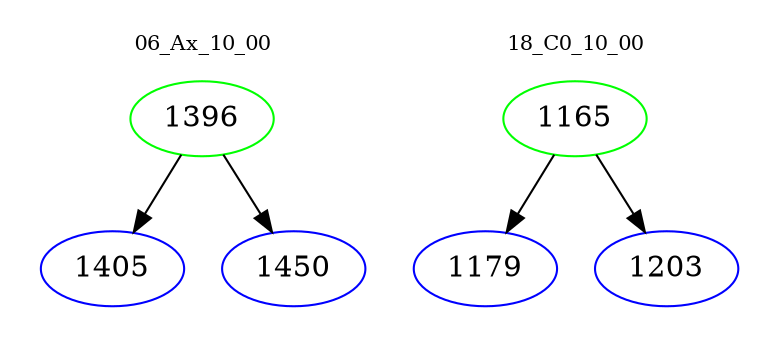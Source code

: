 digraph{
subgraph cluster_0 {
color = white
label = "06_Ax_10_00";
fontsize=10;
T0_1396 [label="1396", color="green"]
T0_1396 -> T0_1405 [color="black"]
T0_1405 [label="1405", color="blue"]
T0_1396 -> T0_1450 [color="black"]
T0_1450 [label="1450", color="blue"]
}
subgraph cluster_1 {
color = white
label = "18_C0_10_00";
fontsize=10;
T1_1165 [label="1165", color="green"]
T1_1165 -> T1_1179 [color="black"]
T1_1179 [label="1179", color="blue"]
T1_1165 -> T1_1203 [color="black"]
T1_1203 [label="1203", color="blue"]
}
}
